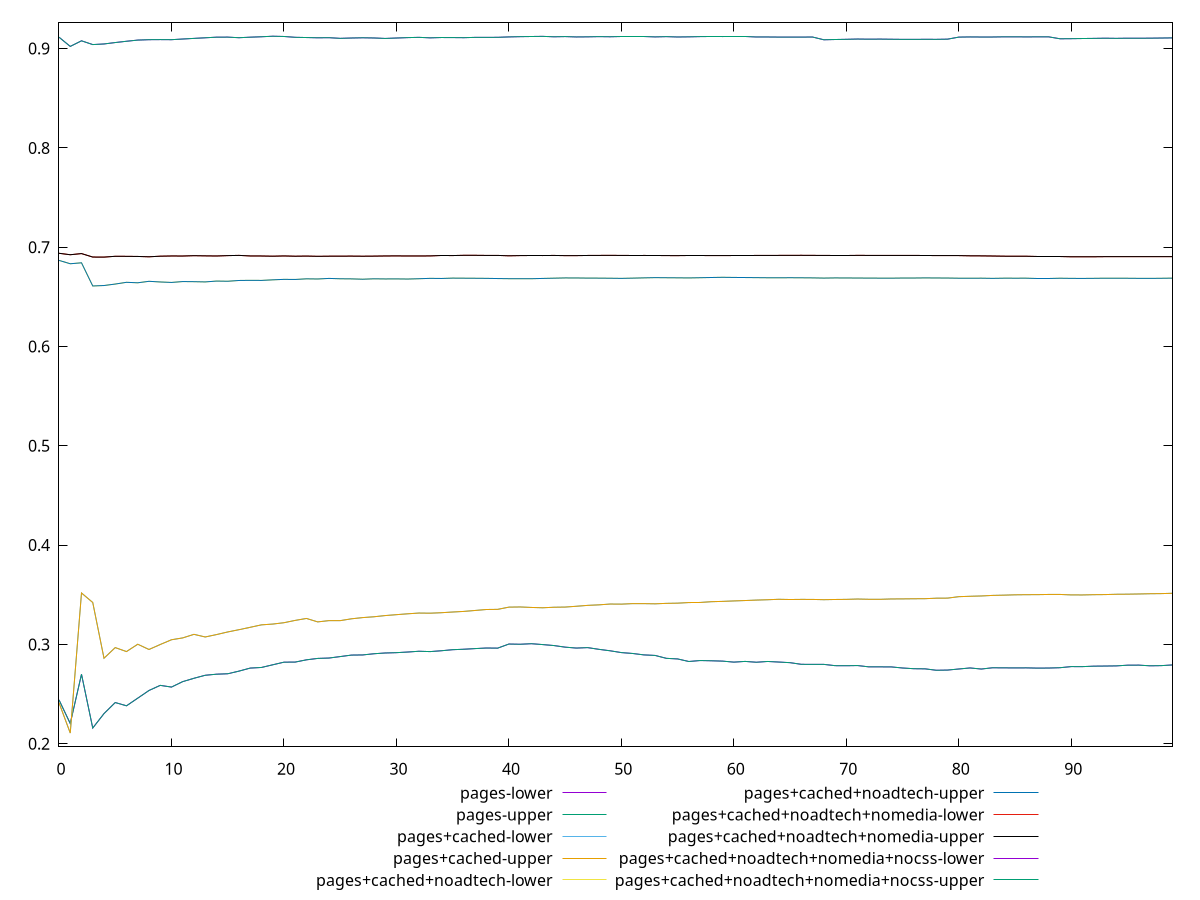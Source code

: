 reset

$pagesLower <<EOF
0 0.2441333248331948
1 0.22030872312620361
2 0.26993412446807025
3 0.21576899195520854
4 0.2303118022979988
5 0.2414551251871171
6 0.23816761169909087
7 0.24586002312199237
8 0.2536046972014141
9 0.2587426334001699
10 0.2570231039078063
11 0.2625232864126786
12 0.26588565537276765
13 0.26890845132003904
14 0.2699940315089277
15 0.2704345799721335
16 0.2730861418531128
17 0.27615169585675803
18 0.27676829804359965
19 0.2794525515574362
20 0.2821026570508366
21 0.2821968505257595
22 0.2844575041523045
23 0.2858823805116026
24 0.2862586208897881
25 0.2877309960296836
26 0.2892351036151828
27 0.28938273454532937
28 0.29058403361778046
29 0.29134644577701624
30 0.29167900013817455
31 0.29231451715615575
32 0.29309772476921425
33 0.2927492320997328
34 0.29360815861349576
35 0.29465966679164024
36 0.2951310604390975
37 0.29577939092126543
38 0.29636094476564634
39 0.29621933476925083
40 0.300365896784145
41 0.3001450709506585
42 0.3006992839801897
43 0.299821987682783
44 0.2988446389471384
45 0.29723326073278916
46 0.2962997427965155
47 0.2967630923414818
48 0.2950343580135352
49 0.29356682069074885
50 0.2917528209743378
51 0.29086515952276104
52 0.2894369725022571
53 0.28889018247607257
54 0.2859635702069786
55 0.28536016447544443
56 0.2827752812823738
57 0.28375562983853364
58 0.2835054995004154
59 0.28315753420401346
60 0.2821469798657582
61 0.2828662603751264
62 0.28203527086525315
63 0.2828147920965579
64 0.28222751335036445
65 0.28159887771059006
66 0.2799334067224407
67 0.2798965722165867
68 0.27988021316166756
69 0.2785856943837528
70 0.2785183572011781
71 0.27870232415785573
72 0.277385298108567
73 0.277388683261418
74 0.2773273136192226
75 0.2762317439750106
76 0.2755211554098527
77 0.2753861744932988
78 0.2739488914140559
79 0.2741465433666047
80 0.27522806296839103
81 0.27628587122396475
82 0.2751843979376358
83 0.27646664303837093
84 0.2763860092697388
85 0.2763242785474383
86 0.27637175730147145
87 0.2761094697552589
88 0.27618889491015836
89 0.2765258392224861
90 0.2776478395095316
91 0.27761859258811533
92 0.2780777097651143
93 0.27819865779863906
94 0.27836147359435326
95 0.27906115274286986
96 0.27912440474561206
97 0.2784441986061694
98 0.2786160828493493
99 0.27931756349095366
EOF

$pagesUpper <<EOF
0 0.2441333248331948
1 0.22030872312620361
2 0.26993412446807025
3 0.21576899195520854
4 0.2303118022979988
5 0.2414551251871171
6 0.23816761169909087
7 0.24586002312199237
8 0.2536046972014141
9 0.2587426334001699
10 0.2570231039078063
11 0.2625232864126786
12 0.26588565537276765
13 0.26890845132003904
14 0.2699940315089277
15 0.2704345799721335
16 0.2730861418531128
17 0.27615169585675803
18 0.27676829804359965
19 0.2794525515574362
20 0.2821026570508366
21 0.2821968505257595
22 0.2844575041523045
23 0.2858823805116026
24 0.2862586208897881
25 0.2877309960296836
26 0.2892351036151828
27 0.28938273454532937
28 0.29058403361778046
29 0.29134644577701624
30 0.29167900013817455
31 0.29231451715615575
32 0.29309772476921425
33 0.2927492320997328
34 0.29360815861349576
35 0.29465966679164024
36 0.2951310604390975
37 0.29577939092126543
38 0.29636094476564634
39 0.29621933476925083
40 0.300365896784145
41 0.3001450709506585
42 0.3006992839801897
43 0.299821987682783
44 0.2988446389471384
45 0.29723326073278916
46 0.2962997427965155
47 0.2967630923414818
48 0.2950343580135352
49 0.29356682069074885
50 0.2917528209743378
51 0.29086515952276104
52 0.2894369725022571
53 0.28889018247607257
54 0.2859635702069786
55 0.28536016447544443
56 0.2827752812823738
57 0.28375562983853364
58 0.2835054995004154
59 0.28315753420401346
60 0.2821469798657582
61 0.2828662603751264
62 0.28203527086525315
63 0.2828147920965579
64 0.28222751335036445
65 0.28159887771059006
66 0.2799334067224407
67 0.2798965722165867
68 0.27988021316166756
69 0.2785856943837528
70 0.2785183572011781
71 0.27870232415785573
72 0.277385298108567
73 0.277388683261418
74 0.2773273136192226
75 0.2762317439750106
76 0.2755211554098527
77 0.2753861744932988
78 0.2739488914140559
79 0.2741465433666047
80 0.27522806296839103
81 0.27628587122396475
82 0.2751843979376358
83 0.27646664303837093
84 0.2763860092697388
85 0.2763242785474383
86 0.27637175730147145
87 0.2761094697552589
88 0.27618889491015836
89 0.2765258392224861
90 0.2776478395095316
91 0.27761859258811533
92 0.2780777097651143
93 0.27819865779863906
94 0.27836147359435326
95 0.27906115274286986
96 0.27912440474561206
97 0.2784441986061694
98 0.2786160828493493
99 0.27931756349095366
EOF

$pagesCachedLower <<EOF
0 0.24127341626639598
1 0.2107394491981932
2 0.35177307558157744
3 0.34221078704525676
4 0.2860731579594298
5 0.296786394761444
6 0.29277503852147
7 0.30016390730899867
8 0.2948761318547416
9 0.2998971751861169
10 0.30467919908539803
11 0.3065366184669202
12 0.31013011831253534
13 0.3074742373592223
14 0.30987794664943596
15 0.3125236535331353
16 0.3148088882845446
17 0.3172155531040844
18 0.3196831269100694
19 0.32046330487904395
20 0.3218353019797328
21 0.32416485176643955
22 0.3261291839893069
23 0.3226721880748135
24 0.32393361556933853
25 0.3239247775041323
26 0.32576998119474077
27 0.32698935668088885
28 0.32782255963505647
29 0.32903255923661645
30 0.32993587783903305
31 0.3308107065925419
32 0.3315692275208857
33 0.33142226672342373
34 0.3319092513677665
35 0.33260849020320926
36 0.33322341640311826
37 0.33417753075197676
38 0.33514568849482335
39 0.33528218029385104
40 0.33752325063146643
41 0.33769820977625686
42 0.3372123445799795
43 0.3368898847839912
44 0.3374090659531171
45 0.33759540338511
46 0.3384056291101426
47 0.3393036508631032
48 0.33982574935192994
49 0.3406396753625904
50 0.3405419746410933
51 0.34107026446189864
52 0.34105615089758184
53 0.34086931847231644
54 0.34132638210663674
55 0.3415239368264226
56 0.342146482574256
57 0.3422321920564688
58 0.3429931152727421
59 0.34331906619140456
60 0.3437685920644712
61 0.34416941333477397
62 0.34462476728049257
63 0.34497123435437776
64 0.3454298284020492
65 0.3451974255632066
66 0.3453282502400829
67 0.3452932971437658
68 0.3450171114062639
69 0.3452331646891793
70 0.34534711594313877
71 0.34568726379432213
72 0.3454314131853506
73 0.3453926182703585
74 0.3457578299013743
75 0.34582965525165854
76 0.34596289210677483
77 0.34604007799947845
78 0.34652081315704475
79 0.3465970178105394
80 0.34806145676754163
81 0.3484494084948815
82 0.348767944993863
83 0.349336906380214
84 0.3495914399031779
85 0.349928247150144
86 0.3500642131751792
87 0.3501062451780541
88 0.3503045033425243
89 0.35030747585681754
90 0.349828556120891
91 0.34980594786045127
92 0.35006355398183003
93 0.35016959280347176
94 0.3504778727969371
95 0.3505701331753962
96 0.35077964034098674
97 0.35102825633751616
98 0.35115012027295067
99 0.35147737053527933
EOF

$pagesCachedUpper <<EOF
0 0.24127341626639598
1 0.2107394491981932
2 0.35177307558157744
3 0.34221078704525676
4 0.2860731579594298
5 0.296786394761444
6 0.29277503852147
7 0.30016390730899867
8 0.2948761318547416
9 0.2998971751861169
10 0.30467919908539803
11 0.3065366184669202
12 0.31013011831253534
13 0.3074742373592223
14 0.30987794664943596
15 0.3125236535331353
16 0.3148088882845446
17 0.3172155531040844
18 0.3196831269100694
19 0.32046330487904395
20 0.3218353019797328
21 0.32416485176643955
22 0.3261291839893069
23 0.3226721880748135
24 0.32393361556933853
25 0.3239247775041323
26 0.32576998119474077
27 0.32698935668088885
28 0.32782255963505647
29 0.32903255923661645
30 0.32993587783903305
31 0.3308107065925419
32 0.3315692275208857
33 0.33142226672342373
34 0.3319092513677665
35 0.33260849020320926
36 0.33322341640311826
37 0.33417753075197676
38 0.33514568849482335
39 0.33528218029385104
40 0.33752325063146643
41 0.33769820977625686
42 0.3372123445799795
43 0.3368898847839912
44 0.3374090659531171
45 0.33759540338511
46 0.3384056291101426
47 0.3393036508631032
48 0.33982574935192994
49 0.3406396753625904
50 0.3405419746410933
51 0.34107026446189864
52 0.34105615089758184
53 0.34086931847231644
54 0.34132638210663674
55 0.3415239368264226
56 0.342146482574256
57 0.3422321920564688
58 0.3429931152727421
59 0.34331906619140456
60 0.3437685920644712
61 0.34416941333477397
62 0.34462476728049257
63 0.34497123435437776
64 0.3454298284020492
65 0.3451974255632066
66 0.3453282502400829
67 0.3452932971437658
68 0.3450171114062639
69 0.3452331646891793
70 0.34534711594313877
71 0.34568726379432213
72 0.3454314131853506
73 0.3453926182703585
74 0.3457578299013743
75 0.34582965525165854
76 0.34596289210677483
77 0.34604007799947845
78 0.34652081315704475
79 0.3465970178105394
80 0.34806145676754163
81 0.3484494084948815
82 0.348767944993863
83 0.349336906380214
84 0.3495914399031779
85 0.349928247150144
86 0.3500642131751792
87 0.3501062451780541
88 0.3503045033425243
89 0.35030747585681754
90 0.349828556120891
91 0.34980594786045127
92 0.35006355398183003
93 0.35016959280347176
94 0.3504778727969371
95 0.3505701331753962
96 0.35077964034098674
97 0.35102825633751616
98 0.35115012027295067
99 0.35147737053527933
EOF

$pagesCachedNoadtechLower <<EOF
0 0.6867057909921412
1 0.6833275786376632
2 0.6842850631373317
3 0.6609544772000022
4 0.6614055879004104
5 0.6628779760152264
6 0.6646365049084682
7 0.6641601132558013
8 0.6656439282723599
9 0.6649797476157868
10 0.664502970933372
11 0.6653899368424419
12 0.6652803456661021
13 0.6650387319838247
14 0.665877354466103
15 0.665699456374315
16 0.6664847731347484
17 0.6666268384763939
18 0.6665428511733007
19 0.6671308395735078
20 0.667602898684934
21 0.6675069172351943
22 0.6681435286992999
23 0.6679849702251884
24 0.668558982622968
25 0.6682113083179545
26 0.6680995730289743
27 0.6677470105775344
28 0.6681751934302806
29 0.6680311570227494
30 0.6680738203747809
31 0.6679362550348533
32 0.6682482151191117
33 0.668618343154974
34 0.6684961832098582
35 0.6688537402535469
36 0.6687798642462999
37 0.668708458522762
38 0.6686201220569767
39 0.6684320758925264
40 0.6682939675530692
41 0.6682785254451497
42 0.6682632773815913
43 0.668536715507354
44 0.6687917418512933
45 0.669051205457797
46 0.6690184499280468
47 0.6688723003255462
48 0.6688398329873377
49 0.6687381012177741
50 0.6685990840993885
51 0.6688349667882642
52 0.6691112067131194
53 0.669352572480673
54 0.6692493591938181
55 0.6691651772044686
56 0.6690532316983249
57 0.6692622071059657
58 0.6694819102634295
59 0.6696846626471157
60 0.6695417139161851
61 0.6694479272240312
62 0.6693427532645196
63 0.6692304255423327
64 0.6691959962460665
65 0.6692616503749863
66 0.6691977192514121
67 0.6691016688812491
68 0.6688834750844979
69 0.6690603322907889
70 0.6690032178290111
71 0.6689516552154274
72 0.6688588477064221
73 0.6688341595118105
74 0.6687963638400094
75 0.6689438520783129
76 0.6689519228482769
77 0.6690835342806576
78 0.6690002558902323
79 0.6689373797066787
80 0.6687567138258559
81 0.6687221594036544
82 0.6687844579571305
83 0.6686061338083967
84 0.6687837752521224
85 0.6687707854383756
86 0.6687787808494542
87 0.6689112469908766
88 0.6689108007813082
89 0.6687445125176465
90 0.668595729198289
91 0.6685450788512869
92 0.6686410575653579
93 0.6687695892025004
94 0.6687491023271479
95 0.6687130017879404
96 0.6686173473296096
97 0.6685717684010368
98 0.6686965352656113
99 0.6688407151380231
EOF

$pagesCachedNoadtechUpper <<EOF
0 0.6867057909921412
1 0.6833275786376632
2 0.6842850631373317
3 0.6609544772000022
4 0.6614055879004104
5 0.6628779760152264
6 0.6646365049084682
7 0.6641601132558013
8 0.6656439282723599
9 0.6649797476157868
10 0.664502970933372
11 0.6653899368424419
12 0.6652803456661021
13 0.6650387319838247
14 0.665877354466103
15 0.665699456374315
16 0.6664847731347484
17 0.6666268384763939
18 0.6665428511733007
19 0.6671308395735078
20 0.667602898684934
21 0.6675069172351943
22 0.6681435286992999
23 0.6679849702251884
24 0.668558982622968
25 0.6682113083179545
26 0.6680995730289743
27 0.6677470105775344
28 0.6681751934302806
29 0.6680311570227494
30 0.6680738203747809
31 0.6679362550348533
32 0.6682482151191117
33 0.668618343154974
34 0.6684961832098582
35 0.6688537402535469
36 0.6687798642462999
37 0.668708458522762
38 0.6686201220569767
39 0.6684320758925264
40 0.6682939675530692
41 0.6682785254451497
42 0.6682632773815913
43 0.668536715507354
44 0.6687917418512933
45 0.669051205457797
46 0.6690184499280468
47 0.6688723003255462
48 0.6688398329873377
49 0.6687381012177741
50 0.6685990840993885
51 0.6688349667882642
52 0.6691112067131194
53 0.669352572480673
54 0.6692493591938181
55 0.6691651772044686
56 0.6690532316983249
57 0.6692622071059657
58 0.6694819102634295
59 0.6696846626471157
60 0.6695417139161851
61 0.6694479272240312
62 0.6693427532645196
63 0.6692304255423327
64 0.6691959962460665
65 0.6692616503749863
66 0.6691977192514121
67 0.6691016688812491
68 0.6688834750844979
69 0.6690603322907889
70 0.6690032178290111
71 0.6689516552154274
72 0.6688588477064221
73 0.6688341595118105
74 0.6687963638400094
75 0.6689438520783129
76 0.6689519228482769
77 0.6690835342806576
78 0.6690002558902323
79 0.6689373797066787
80 0.6687567138258559
81 0.6687221594036544
82 0.6687844579571305
83 0.6686061338083967
84 0.6687837752521224
85 0.6687707854383756
86 0.6687787808494542
87 0.6689112469908766
88 0.6689108007813082
89 0.6687445125176465
90 0.668595729198289
91 0.6685450788512869
92 0.6686410575653579
93 0.6687695892025004
94 0.6687491023271479
95 0.6687130017879404
96 0.6686173473296096
97 0.6685717684010368
98 0.6686965352656113
99 0.6688407151380231
EOF

$pagesCachedNoadtechNomediaLower <<EOF
0 0.6938728277329338
1 0.6924046932766994
2 0.6935669879527696
3 0.6900707752318035
4 0.6900157917082503
5 0.6908402580719365
6 0.6907864185697524
7 0.6906800014956379
8 0.6903347391497002
9 0.6909412431017162
10 0.6911531870620301
11 0.691111862948875
12 0.6914508955616561
13 0.691274326127899
14 0.691141463111005
15 0.6915190298374472
16 0.6917502172812763
17 0.6911865216990948
18 0.6911335731155448
19 0.6909266642111817
20 0.6911919566337313
21 0.6909074770035551
22 0.691049935036041
23 0.6908086678514862
24 0.6909277831974817
25 0.6909746748870413
26 0.6910127917560476
27 0.6909118324136022
28 0.6910005127508835
29 0.6911620284452602
30 0.6912374558018004
31 0.6911436209962903
32 0.6911600434079308
33 0.6912184404253776
34 0.6916503004966801
35 0.6915718970462486
36 0.6918255639774339
37 0.6918206593198001
38 0.6917164575492494
39 0.6917183699592414
40 0.6913333720373885
41 0.6915477360278721
42 0.6916368237734659
43 0.6915976614481756
44 0.6916948552362521
45 0.691503344068289
46 0.691513195072982
47 0.691672369674574
48 0.6917320144289598
49 0.6917671165041703
50 0.6917147303510107
51 0.6916443752274355
52 0.6916718761259003
53 0.6916596497285049
54 0.6915419043832394
55 0.6915121957153233
56 0.6915537753036926
57 0.6915556215889703
58 0.6915441427449109
59 0.6915613583707977
60 0.6916136462136587
61 0.6916036847967995
62 0.6916828119980826
63 0.6916899541535542
64 0.6917373560360407
65 0.6917645989390206
66 0.6918081042157694
67 0.6917453756626107
68 0.6917118718980843
69 0.691799844059961
70 0.6918008779589503
71 0.691760350216183
72 0.6917189461184899
73 0.6917329372594707
74 0.6916967838897824
75 0.6917216543662683
76 0.6917111633232745
77 0.6916283336434268
78 0.6915771666691795
79 0.691602042130235
80 0.6915414781493454
81 0.6913216368457757
82 0.6912612227559027
83 0.6911227088359543
84 0.6909336928637128
85 0.6908780981851331
86 0.6908887777579998
87 0.6906376115875238
88 0.6906292706430004
89 0.6906043575955438
90 0.6903490999798976
91 0.6903543446708678
92 0.6903680126868224
93 0.6904779291698472
94 0.6904992779511284
95 0.6905173816032805
96 0.6904844631887326
97 0.6905051836756664
98 0.6904802351322187
99 0.690514127459761
EOF

$pagesCachedNoadtechNomediaUpper <<EOF
0 0.6938728277329338
1 0.6924046932766994
2 0.6935669879527696
3 0.6900707752318035
4 0.6900157917082503
5 0.6908402580719365
6 0.6907864185697524
7 0.6906800014956379
8 0.6903347391497002
9 0.6909412431017162
10 0.6911531870620301
11 0.691111862948875
12 0.6914508955616561
13 0.691274326127899
14 0.691141463111005
15 0.6915190298374472
16 0.6917502172812763
17 0.6911865216990948
18 0.6911335731155448
19 0.6909266642111817
20 0.6911919566337313
21 0.6909074770035551
22 0.691049935036041
23 0.6908086678514862
24 0.6909277831974817
25 0.6909746748870413
26 0.6910127917560476
27 0.6909118324136022
28 0.6910005127508835
29 0.6911620284452602
30 0.6912374558018004
31 0.6911436209962903
32 0.6911600434079308
33 0.6912184404253776
34 0.6916503004966801
35 0.6915718970462486
36 0.6918255639774339
37 0.6918206593198001
38 0.6917164575492494
39 0.6917183699592414
40 0.6913333720373885
41 0.6915477360278721
42 0.6916368237734659
43 0.6915976614481756
44 0.6916948552362521
45 0.691503344068289
46 0.691513195072982
47 0.691672369674574
48 0.6917320144289598
49 0.6917671165041703
50 0.6917147303510107
51 0.6916443752274355
52 0.6916718761259003
53 0.6916596497285049
54 0.6915419043832394
55 0.6915121957153233
56 0.6915537753036926
57 0.6915556215889703
58 0.6915441427449109
59 0.6915613583707977
60 0.6916136462136587
61 0.6916036847967995
62 0.6916828119980826
63 0.6916899541535542
64 0.6917373560360407
65 0.6917645989390206
66 0.6918081042157694
67 0.6917453756626107
68 0.6917118718980843
69 0.691799844059961
70 0.6918008779589503
71 0.691760350216183
72 0.6917189461184899
73 0.6917329372594707
74 0.6916967838897824
75 0.6917216543662683
76 0.6917111633232745
77 0.6916283336434268
78 0.6915771666691795
79 0.691602042130235
80 0.6915414781493454
81 0.6913216368457757
82 0.6912612227559027
83 0.6911227088359543
84 0.6909336928637128
85 0.6908780981851331
86 0.6908887777579998
87 0.6906376115875238
88 0.6906292706430004
89 0.6906043575955438
90 0.6903490999798976
91 0.6903543446708678
92 0.6903680126868224
93 0.6904779291698472
94 0.6904992779511284
95 0.6905173816032805
96 0.6904844631887326
97 0.6905051836756664
98 0.6904802351322187
99 0.690514127459761
EOF

$pagesCachedNoadtechNomediaNocssLower <<EOF
0 0.9114895786442465
1 0.9021926894890039
2 0.9078436791810282
3 0.9040509511460801
4 0.9046565524843451
5 0.9060883626681748
6 0.9073804728646097
7 0.9085682883619497
8 0.9089704734454844
9 0.9090609114130604
10 0.9089703515303865
11 0.9096408312727912
12 0.9102800320071067
13 0.9108776498737349
14 0.9115027151699906
15 0.9115474785629035
16 0.9109592882079185
17 0.9114856403722166
18 0.911918695059903
19 0.9124472159654257
20 0.9121954585516729
21 0.911362516425938
22 0.9111355583345706
23 0.9108856526336376
24 0.9109919881616063
25 0.9103083745646849
26 0.9106576114369563
27 0.9108989467012806
28 0.9106946855817915
29 0.9102148129405236
30 0.9106480573653559
31 0.9110588074257612
32 0.911324011050134
33 0.9108293664589873
34 0.9111424406753923
35 0.9110942351252318
36 0.9109828430462
37 0.9112981770393989
38 0.9113169113764616
39 0.911345805295001
40 0.911765768342758
41 0.9120225601968454
42 0.9121750496185367
43 0.9123156995395237
44 0.9118871567310831
45 0.9120950446983538
46 0.9117321937280807
47 0.9118413303419183
48 0.9120639424240565
49 0.9119253527939947
50 0.9121765817443076
51 0.9120515149897548
52 0.9120483449185279
53 0.9117783921297352
54 0.9120430922452055
55 0.9116863570613682
56 0.911840175146654
57 0.9120798218107465
58 0.9121922230938032
59 0.9121404391725063
60 0.9118280830874257
61 0.9118310439285301
62 0.911693643529845
63 0.9116872699769031
64 0.9115845180789074
65 0.9115611423761697
66 0.9115769694586574
67 0.9116386488194039
68 0.9088807467610897
69 0.9091455246263225
70 0.9093441442935798
71 0.9096154313271543
72 0.9094597405035794
73 0.9095469574491543
74 0.9094085677457703
75 0.9092882743840994
76 0.909283363793121
77 0.9093480240846752
78 0.9093131406215095
79 0.9095040625140272
80 0.911557812410281
81 0.9117435725057472
82 0.9116472897327212
83 0.9116663266540128
84 0.9118555317382461
85 0.9118654758186657
86 0.9117712100713368
87 0.9118409434475019
88 0.9118151520527975
89 0.9098893545915896
90 0.909990871390748
91 0.9101425793068187
92 0.9102787124110238
93 0.9104516349879893
94 0.9103039095373437
95 0.9104603862902415
96 0.9104191071358904
97 0.9104902159704079
98 0.9106336360931508
99 0.9107882696784602
EOF

$pagesCachedNoadtechNomediaNocssUpper <<EOF
0 0.9114895786442465
1 0.9021926894890039
2 0.9078436791810282
3 0.9040509511460801
4 0.9046565524843451
5 0.9060883626681748
6 0.9073804728646097
7 0.9085682883619497
8 0.9089704734454844
9 0.9090609114130604
10 0.9089703515303865
11 0.9096408312727912
12 0.9102800320071067
13 0.9108776498737349
14 0.9115027151699906
15 0.9115474785629035
16 0.9109592882079185
17 0.9114856403722166
18 0.911918695059903
19 0.9124472159654257
20 0.9121954585516729
21 0.911362516425938
22 0.9111355583345706
23 0.9108856526336376
24 0.9109919881616063
25 0.9103083745646849
26 0.9106576114369563
27 0.9108989467012806
28 0.9106946855817915
29 0.9102148129405236
30 0.9106480573653559
31 0.9110588074257612
32 0.911324011050134
33 0.9108293664589873
34 0.9111424406753923
35 0.9110942351252318
36 0.9109828430462
37 0.9112981770393989
38 0.9113169113764616
39 0.911345805295001
40 0.911765768342758
41 0.9120225601968454
42 0.9121750496185367
43 0.9123156995395237
44 0.9118871567310831
45 0.9120950446983538
46 0.9117321937280807
47 0.9118413303419183
48 0.9120639424240565
49 0.9119253527939947
50 0.9121765817443076
51 0.9120515149897548
52 0.9120483449185279
53 0.9117783921297352
54 0.9120430922452055
55 0.9116863570613682
56 0.911840175146654
57 0.9120798218107465
58 0.9121922230938032
59 0.9121404391725063
60 0.9118280830874257
61 0.9118310439285301
62 0.911693643529845
63 0.9116872699769031
64 0.9115845180789074
65 0.9115611423761697
66 0.9115769694586574
67 0.9116386488194039
68 0.9088807467610897
69 0.9091455246263225
70 0.9093441442935798
71 0.9096154313271543
72 0.9094597405035794
73 0.9095469574491543
74 0.9094085677457703
75 0.9092882743840994
76 0.909283363793121
77 0.9093480240846752
78 0.9093131406215095
79 0.9095040625140272
80 0.911557812410281
81 0.9117435725057472
82 0.9116472897327212
83 0.9116663266540128
84 0.9118555317382461
85 0.9118654758186657
86 0.9117712100713368
87 0.9118409434475019
88 0.9118151520527975
89 0.9098893545915896
90 0.909990871390748
91 0.9101425793068187
92 0.9102787124110238
93 0.9104516349879893
94 0.9103039095373437
95 0.9104603862902415
96 0.9104191071358904
97 0.9104902159704079
98 0.9106336360931508
99 0.9107882696784602
EOF

set key outside below
set xrange [0:99]
set yrange [0.19670529386284855:0.9264813713007704]
set trange [0.19670529386284855:0.9264813713007704]
set terminal svg size 640, 680 enhanced background rgb 'white'
set output "report_00011_2021-02-09T10:53:21.242Z/meta/scoreEstimate/comparison/all_estimates.svg"

plot $pagesLower title "pages-lower" with line, \
     $pagesUpper title "pages-upper" with line, \
     $pagesCachedLower title "pages+cached-lower" with line, \
     $pagesCachedUpper title "pages+cached-upper" with line, \
     $pagesCachedNoadtechLower title "pages+cached+noadtech-lower" with line, \
     $pagesCachedNoadtechUpper title "pages+cached+noadtech-upper" with line, \
     $pagesCachedNoadtechNomediaLower title "pages+cached+noadtech+nomedia-lower" with line, \
     $pagesCachedNoadtechNomediaUpper title "pages+cached+noadtech+nomedia-upper" with line, \
     $pagesCachedNoadtechNomediaNocssLower title "pages+cached+noadtech+nomedia+nocss-lower" with line, \
     $pagesCachedNoadtechNomediaNocssUpper title "pages+cached+noadtech+nomedia+nocss-upper" with line

reset
